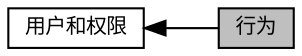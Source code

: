 digraph "行为"
{
  edge [fontname="Helvetica",fontsize="10",labelfontname="Helvetica",labelfontsize="10"];
  node [fontname="Helvetica",fontsize="10",shape=box];
  rankdir=LR;
  Node2 [label="用户和权限",height=0.2,width=0.4,color="black", fillcolor="white", style="filled",URL="$group__user.html",tooltip=" "];
  Node1 [label="行为",height=0.2,width=0.4,color="black", fillcolor="grey75", style="filled", fontcolor="black",tooltip=" "];
  Node2->Node1 [shape=plaintext, dir="back", style="solid"];
}
